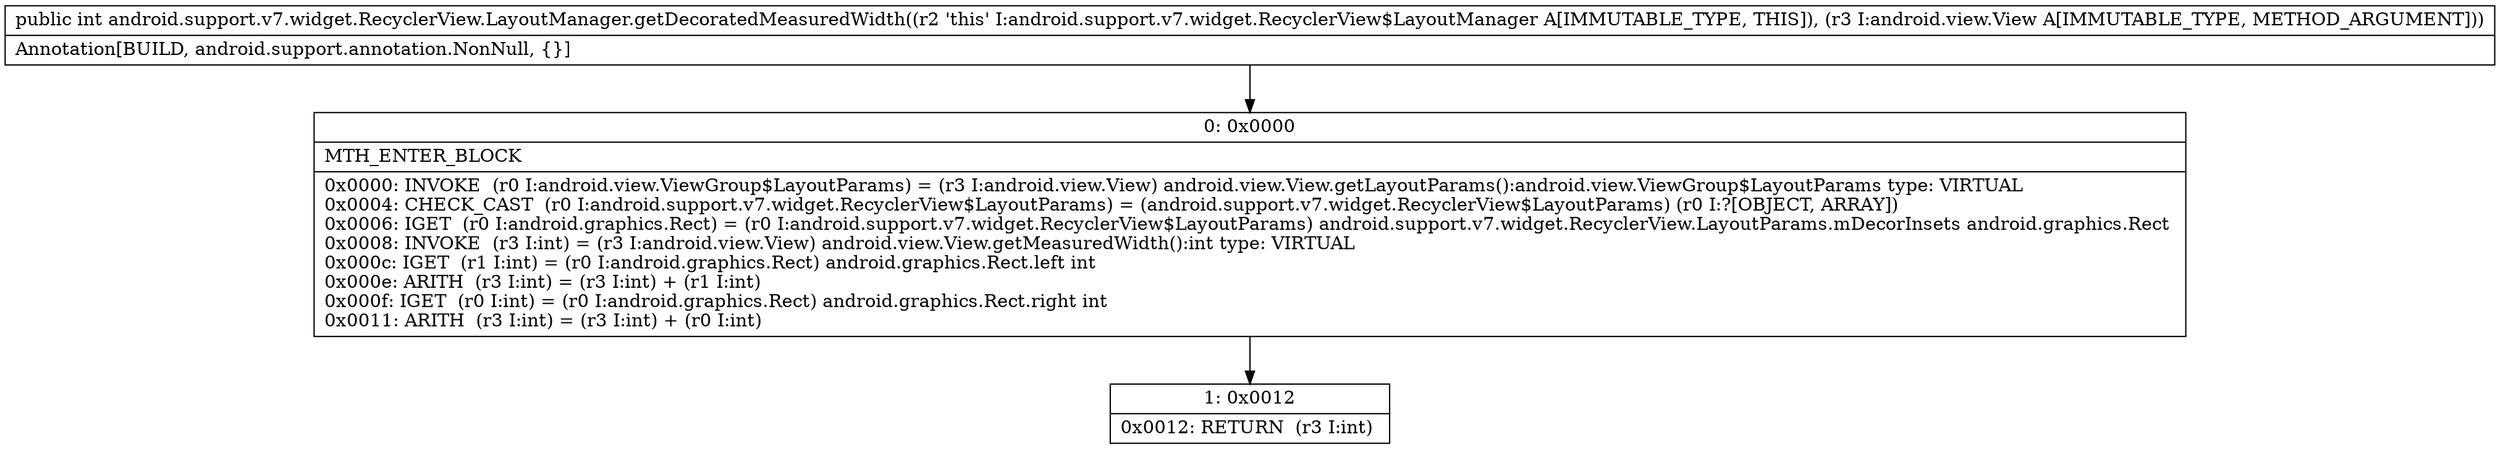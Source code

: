 digraph "CFG forandroid.support.v7.widget.RecyclerView.LayoutManager.getDecoratedMeasuredWidth(Landroid\/view\/View;)I" {
Node_0 [shape=record,label="{0\:\ 0x0000|MTH_ENTER_BLOCK\l|0x0000: INVOKE  (r0 I:android.view.ViewGroup$LayoutParams) = (r3 I:android.view.View) android.view.View.getLayoutParams():android.view.ViewGroup$LayoutParams type: VIRTUAL \l0x0004: CHECK_CAST  (r0 I:android.support.v7.widget.RecyclerView$LayoutParams) = (android.support.v7.widget.RecyclerView$LayoutParams) (r0 I:?[OBJECT, ARRAY]) \l0x0006: IGET  (r0 I:android.graphics.Rect) = (r0 I:android.support.v7.widget.RecyclerView$LayoutParams) android.support.v7.widget.RecyclerView.LayoutParams.mDecorInsets android.graphics.Rect \l0x0008: INVOKE  (r3 I:int) = (r3 I:android.view.View) android.view.View.getMeasuredWidth():int type: VIRTUAL \l0x000c: IGET  (r1 I:int) = (r0 I:android.graphics.Rect) android.graphics.Rect.left int \l0x000e: ARITH  (r3 I:int) = (r3 I:int) + (r1 I:int) \l0x000f: IGET  (r0 I:int) = (r0 I:android.graphics.Rect) android.graphics.Rect.right int \l0x0011: ARITH  (r3 I:int) = (r3 I:int) + (r0 I:int) \l}"];
Node_1 [shape=record,label="{1\:\ 0x0012|0x0012: RETURN  (r3 I:int) \l}"];
MethodNode[shape=record,label="{public int android.support.v7.widget.RecyclerView.LayoutManager.getDecoratedMeasuredWidth((r2 'this' I:android.support.v7.widget.RecyclerView$LayoutManager A[IMMUTABLE_TYPE, THIS]), (r3 I:android.view.View A[IMMUTABLE_TYPE, METHOD_ARGUMENT]))  | Annotation[BUILD, android.support.annotation.NonNull, \{\}]\l}"];
MethodNode -> Node_0;
Node_0 -> Node_1;
}

